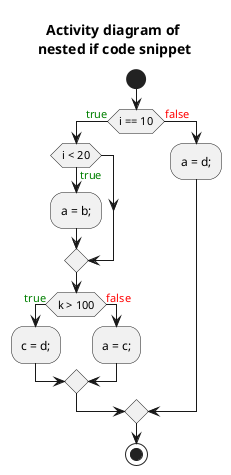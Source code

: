 @startuml
title Activity diagram of \nnested if code snippet

start

if(i == 10) then (<color:green>true)
    if(i < 20) then (<color:green>true)
        :a = b;;
    endif
    if(k > 100) then (<color:green>true)
        :c = d;;
    else (<color:red>false)
        :a = c;;
    endif
else (<color:red>false)
    :a = d;;
endif

stop

@enduml